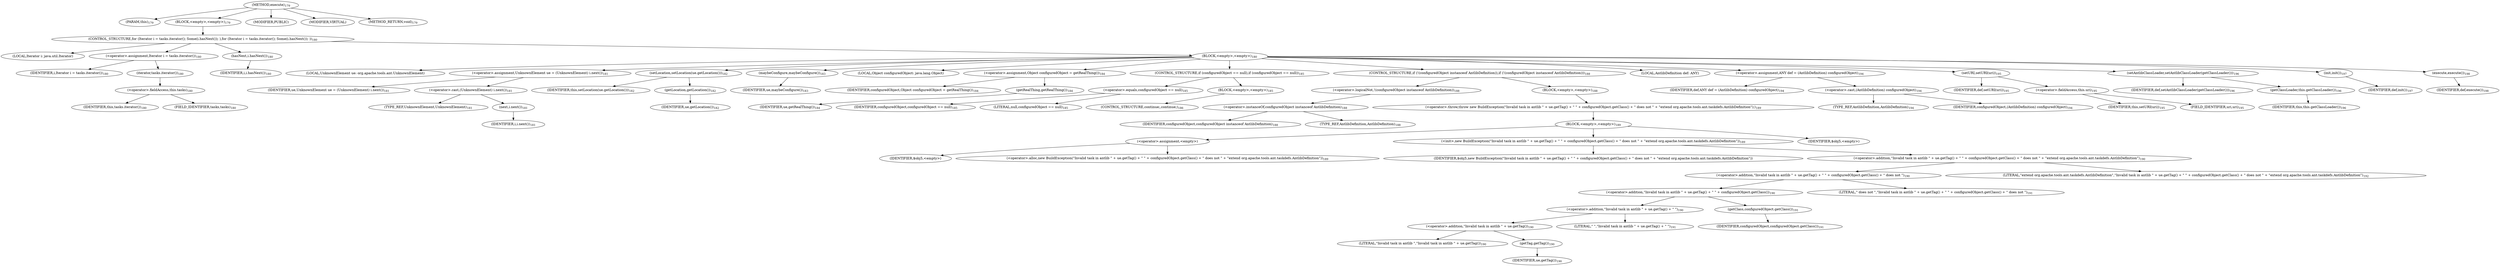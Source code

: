 digraph "execute" {  
"187" [label = <(METHOD,execute)<SUB>179</SUB>> ]
"12" [label = <(PARAM,this)<SUB>179</SUB>> ]
"188" [label = <(BLOCK,&lt;empty&gt;,&lt;empty&gt;)<SUB>179</SUB>> ]
"189" [label = <(CONTROL_STRUCTURE,for (Iterator i = tasks.iterator(); Some(i.hasNext()); ),for (Iterator i = tasks.iterator(); Some(i.hasNext()); ))<SUB>180</SUB>> ]
"190" [label = <(LOCAL,Iterator i: java.util.Iterator)> ]
"191" [label = <(&lt;operator&gt;.assignment,Iterator i = tasks.iterator())<SUB>180</SUB>> ]
"192" [label = <(IDENTIFIER,i,Iterator i = tasks.iterator())<SUB>180</SUB>> ]
"193" [label = <(iterator,tasks.iterator())<SUB>180</SUB>> ]
"194" [label = <(&lt;operator&gt;.fieldAccess,this.tasks)<SUB>180</SUB>> ]
"195" [label = <(IDENTIFIER,this,tasks.iterator())<SUB>180</SUB>> ]
"196" [label = <(FIELD_IDENTIFIER,tasks,tasks)<SUB>180</SUB>> ]
"197" [label = <(hasNext,i.hasNext())<SUB>180</SUB>> ]
"198" [label = <(IDENTIFIER,i,i.hasNext())<SUB>180</SUB>> ]
"199" [label = <(BLOCK,&lt;empty&gt;,&lt;empty&gt;)<SUB>180</SUB>> ]
"200" [label = <(LOCAL,UnknownElement ue: org.apache.tools.ant.UnknownElement)> ]
"201" [label = <(&lt;operator&gt;.assignment,UnknownElement ue = (UnknownElement) i.next())<SUB>181</SUB>> ]
"202" [label = <(IDENTIFIER,ue,UnknownElement ue = (UnknownElement) i.next())<SUB>181</SUB>> ]
"203" [label = <(&lt;operator&gt;.cast,(UnknownElement) i.next())<SUB>181</SUB>> ]
"204" [label = <(TYPE_REF,UnknownElement,UnknownElement)<SUB>181</SUB>> ]
"205" [label = <(next,i.next())<SUB>181</SUB>> ]
"206" [label = <(IDENTIFIER,i,i.next())<SUB>181</SUB>> ]
"207" [label = <(setLocation,setLocation(ue.getLocation()))<SUB>182</SUB>> ]
"11" [label = <(IDENTIFIER,this,setLocation(ue.getLocation()))<SUB>182</SUB>> ]
"208" [label = <(getLocation,getLocation())<SUB>182</SUB>> ]
"209" [label = <(IDENTIFIER,ue,getLocation())<SUB>182</SUB>> ]
"210" [label = <(maybeConfigure,maybeConfigure())<SUB>183</SUB>> ]
"211" [label = <(IDENTIFIER,ue,maybeConfigure())<SUB>183</SUB>> ]
"212" [label = <(LOCAL,Object configuredObject: java.lang.Object)> ]
"213" [label = <(&lt;operator&gt;.assignment,Object configuredObject = getRealThing())<SUB>184</SUB>> ]
"214" [label = <(IDENTIFIER,configuredObject,Object configuredObject = getRealThing())<SUB>184</SUB>> ]
"215" [label = <(getRealThing,getRealThing())<SUB>184</SUB>> ]
"216" [label = <(IDENTIFIER,ue,getRealThing())<SUB>184</SUB>> ]
"217" [label = <(CONTROL_STRUCTURE,if (configuredObject == null),if (configuredObject == null))<SUB>185</SUB>> ]
"218" [label = <(&lt;operator&gt;.equals,configuredObject == null)<SUB>185</SUB>> ]
"219" [label = <(IDENTIFIER,configuredObject,configuredObject == null)<SUB>185</SUB>> ]
"220" [label = <(LITERAL,null,configuredObject == null)<SUB>185</SUB>> ]
"221" [label = <(BLOCK,&lt;empty&gt;,&lt;empty&gt;)<SUB>185</SUB>> ]
"222" [label = <(CONTROL_STRUCTURE,continue;,continue;)<SUB>186</SUB>> ]
"223" [label = <(CONTROL_STRUCTURE,if (!(configuredObject instanceof AntlibDefinition)),if (!(configuredObject instanceof AntlibDefinition)))<SUB>188</SUB>> ]
"224" [label = <(&lt;operator&gt;.logicalNot,!(configuredObject instanceof AntlibDefinition))<SUB>188</SUB>> ]
"225" [label = <(&lt;operator&gt;.instanceOf,configuredObject instanceof AntlibDefinition)<SUB>188</SUB>> ]
"226" [label = <(IDENTIFIER,configuredObject,configuredObject instanceof AntlibDefinition)<SUB>188</SUB>> ]
"227" [label = <(TYPE_REF,AntlibDefinition,AntlibDefinition)<SUB>188</SUB>> ]
"228" [label = <(BLOCK,&lt;empty&gt;,&lt;empty&gt;)<SUB>188</SUB>> ]
"229" [label = <(&lt;operator&gt;.throw,throw new BuildException(&quot;Invalid task in antlib &quot; + ue.getTag() + &quot; &quot; + configuredObject.getClass() + &quot; does not &quot; + &quot;extend org.apache.tools.ant.taskdefs.AntlibDefinition&quot;);)<SUB>189</SUB>> ]
"230" [label = <(BLOCK,&lt;empty&gt;,&lt;empty&gt;)<SUB>189</SUB>> ]
"231" [label = <(&lt;operator&gt;.assignment,&lt;empty&gt;)> ]
"232" [label = <(IDENTIFIER,$obj5,&lt;empty&gt;)> ]
"233" [label = <(&lt;operator&gt;.alloc,new BuildException(&quot;Invalid task in antlib &quot; + ue.getTag() + &quot; &quot; + configuredObject.getClass() + &quot; does not &quot; + &quot;extend org.apache.tools.ant.taskdefs.AntlibDefinition&quot;))<SUB>189</SUB>> ]
"234" [label = <(&lt;init&gt;,new BuildException(&quot;Invalid task in antlib &quot; + ue.getTag() + &quot; &quot; + configuredObject.getClass() + &quot; does not &quot; + &quot;extend org.apache.tools.ant.taskdefs.AntlibDefinition&quot;))<SUB>189</SUB>> ]
"235" [label = <(IDENTIFIER,$obj5,new BuildException(&quot;Invalid task in antlib &quot; + ue.getTag() + &quot; &quot; + configuredObject.getClass() + &quot; does not &quot; + &quot;extend org.apache.tools.ant.taskdefs.AntlibDefinition&quot;))> ]
"236" [label = <(&lt;operator&gt;.addition,&quot;Invalid task in antlib &quot; + ue.getTag() + &quot; &quot; + configuredObject.getClass() + &quot; does not &quot; + &quot;extend org.apache.tools.ant.taskdefs.AntlibDefinition&quot;)<SUB>190</SUB>> ]
"237" [label = <(&lt;operator&gt;.addition,&quot;Invalid task in antlib &quot; + ue.getTag() + &quot; &quot; + configuredObject.getClass() + &quot; does not &quot;)<SUB>190</SUB>> ]
"238" [label = <(&lt;operator&gt;.addition,&quot;Invalid task in antlib &quot; + ue.getTag() + &quot; &quot; + configuredObject.getClass())<SUB>190</SUB>> ]
"239" [label = <(&lt;operator&gt;.addition,&quot;Invalid task in antlib &quot; + ue.getTag() + &quot; &quot;)<SUB>190</SUB>> ]
"240" [label = <(&lt;operator&gt;.addition,&quot;Invalid task in antlib &quot; + ue.getTag())<SUB>190</SUB>> ]
"241" [label = <(LITERAL,&quot;Invalid task in antlib &quot;,&quot;Invalid task in antlib &quot; + ue.getTag())<SUB>190</SUB>> ]
"242" [label = <(getTag,getTag())<SUB>190</SUB>> ]
"243" [label = <(IDENTIFIER,ue,getTag())<SUB>190</SUB>> ]
"244" [label = <(LITERAL,&quot; &quot;,&quot;Invalid task in antlib &quot; + ue.getTag() + &quot; &quot;)<SUB>191</SUB>> ]
"245" [label = <(getClass,configuredObject.getClass())<SUB>191</SUB>> ]
"246" [label = <(IDENTIFIER,configuredObject,configuredObject.getClass())<SUB>191</SUB>> ]
"247" [label = <(LITERAL,&quot; does not &quot;,&quot;Invalid task in antlib &quot; + ue.getTag() + &quot; &quot; + configuredObject.getClass() + &quot; does not &quot;)<SUB>191</SUB>> ]
"248" [label = <(LITERAL,&quot;extend org.apache.tools.ant.taskdefs.AntlibDefinition&quot;,&quot;Invalid task in antlib &quot; + ue.getTag() + &quot; &quot; + configuredObject.getClass() + &quot; does not &quot; + &quot;extend org.apache.tools.ant.taskdefs.AntlibDefinition&quot;)<SUB>192</SUB>> ]
"249" [label = <(IDENTIFIER,$obj5,&lt;empty&gt;)> ]
"250" [label = <(LOCAL,AntlibDefinition def: ANY)> ]
"251" [label = <(&lt;operator&gt;.assignment,ANY def = (AntlibDefinition) configuredObject)<SUB>194</SUB>> ]
"252" [label = <(IDENTIFIER,def,ANY def = (AntlibDefinition) configuredObject)<SUB>194</SUB>> ]
"253" [label = <(&lt;operator&gt;.cast,(AntlibDefinition) configuredObject)<SUB>194</SUB>> ]
"254" [label = <(TYPE_REF,AntlibDefinition,AntlibDefinition)<SUB>194</SUB>> ]
"255" [label = <(IDENTIFIER,configuredObject,(AntlibDefinition) configuredObject)<SUB>194</SUB>> ]
"256" [label = <(setURI,setURI(uri))<SUB>195</SUB>> ]
"257" [label = <(IDENTIFIER,def,setURI(uri))<SUB>195</SUB>> ]
"258" [label = <(&lt;operator&gt;.fieldAccess,this.uri)<SUB>195</SUB>> ]
"259" [label = <(IDENTIFIER,this,setURI(uri))<SUB>195</SUB>> ]
"260" [label = <(FIELD_IDENTIFIER,uri,uri)<SUB>195</SUB>> ]
"261" [label = <(setAntlibClassLoader,setAntlibClassLoader(getClassLoader()))<SUB>196</SUB>> ]
"262" [label = <(IDENTIFIER,def,setAntlibClassLoader(getClassLoader()))<SUB>196</SUB>> ]
"263" [label = <(getClassLoader,this.getClassLoader())<SUB>196</SUB>> ]
"13" [label = <(IDENTIFIER,this,this.getClassLoader())<SUB>196</SUB>> ]
"264" [label = <(init,init())<SUB>197</SUB>> ]
"265" [label = <(IDENTIFIER,def,init())<SUB>197</SUB>> ]
"266" [label = <(execute,execute())<SUB>198</SUB>> ]
"267" [label = <(IDENTIFIER,def,execute())<SUB>198</SUB>> ]
"268" [label = <(MODIFIER,PUBLIC)> ]
"269" [label = <(MODIFIER,VIRTUAL)> ]
"270" [label = <(METHOD_RETURN,void)<SUB>179</SUB>> ]
  "187" -> "12" 
  "187" -> "188" 
  "187" -> "268" 
  "187" -> "269" 
  "187" -> "270" 
  "188" -> "189" 
  "189" -> "190" 
  "189" -> "191" 
  "189" -> "197" 
  "189" -> "199" 
  "191" -> "192" 
  "191" -> "193" 
  "193" -> "194" 
  "194" -> "195" 
  "194" -> "196" 
  "197" -> "198" 
  "199" -> "200" 
  "199" -> "201" 
  "199" -> "207" 
  "199" -> "210" 
  "199" -> "212" 
  "199" -> "213" 
  "199" -> "217" 
  "199" -> "223" 
  "199" -> "250" 
  "199" -> "251" 
  "199" -> "256" 
  "199" -> "261" 
  "199" -> "264" 
  "199" -> "266" 
  "201" -> "202" 
  "201" -> "203" 
  "203" -> "204" 
  "203" -> "205" 
  "205" -> "206" 
  "207" -> "11" 
  "207" -> "208" 
  "208" -> "209" 
  "210" -> "211" 
  "213" -> "214" 
  "213" -> "215" 
  "215" -> "216" 
  "217" -> "218" 
  "217" -> "221" 
  "218" -> "219" 
  "218" -> "220" 
  "221" -> "222" 
  "223" -> "224" 
  "223" -> "228" 
  "224" -> "225" 
  "225" -> "226" 
  "225" -> "227" 
  "228" -> "229" 
  "229" -> "230" 
  "230" -> "231" 
  "230" -> "234" 
  "230" -> "249" 
  "231" -> "232" 
  "231" -> "233" 
  "234" -> "235" 
  "234" -> "236" 
  "236" -> "237" 
  "236" -> "248" 
  "237" -> "238" 
  "237" -> "247" 
  "238" -> "239" 
  "238" -> "245" 
  "239" -> "240" 
  "239" -> "244" 
  "240" -> "241" 
  "240" -> "242" 
  "242" -> "243" 
  "245" -> "246" 
  "251" -> "252" 
  "251" -> "253" 
  "253" -> "254" 
  "253" -> "255" 
  "256" -> "257" 
  "256" -> "258" 
  "258" -> "259" 
  "258" -> "260" 
  "261" -> "262" 
  "261" -> "263" 
  "263" -> "13" 
  "264" -> "265" 
  "266" -> "267" 
}
